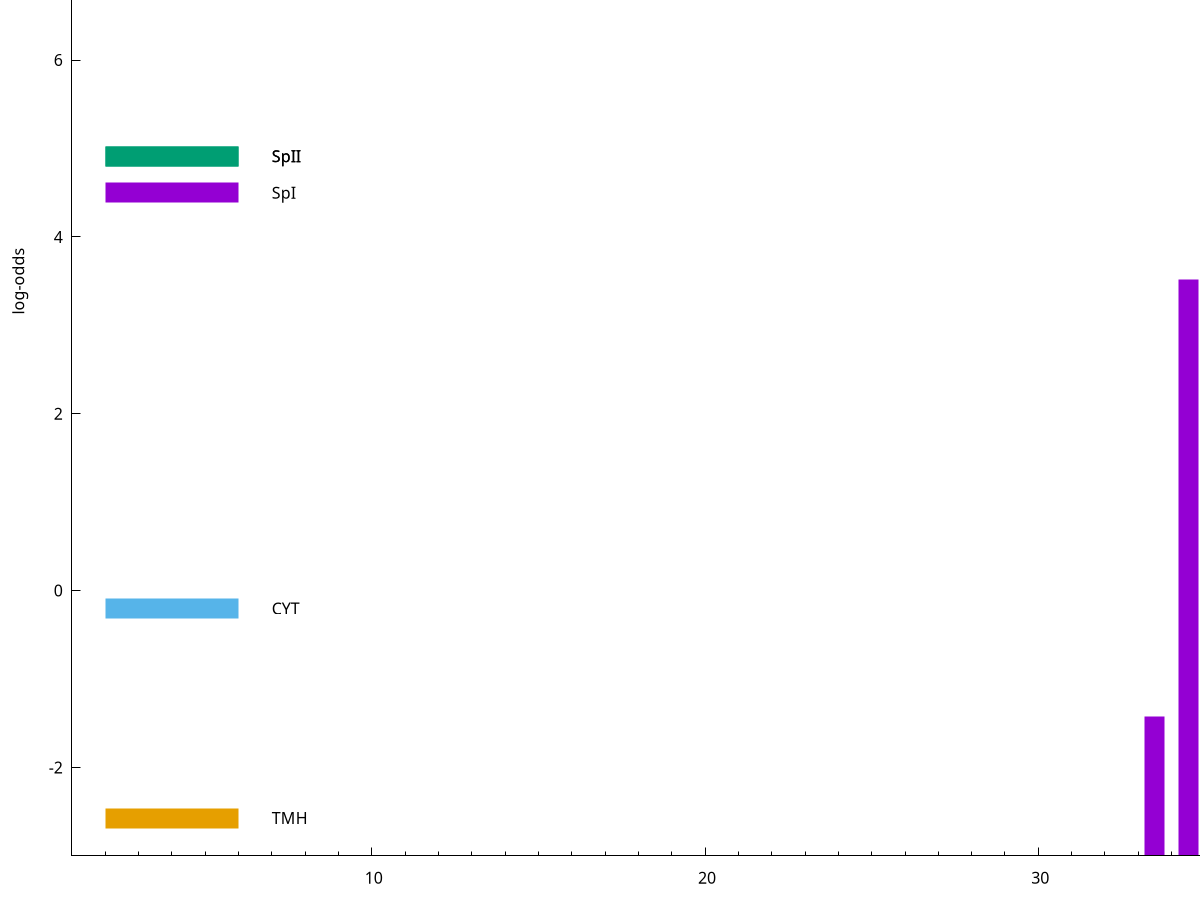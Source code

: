 set title "LipoP predictions for SRR5666608.gff"
set size 2., 1.4
set xrange [1:70] 
set mxtics 10
set yrange [-3:10]
set y2range [0:13]
set ylabel "log-odds"
set term postscript eps color solid "Helvetica" 30
set output "SRR5666608.gff8.eps"
set arrow from 2,4.91063 to 6,4.91063 nohead lt 2 lw 20
set label "SpII" at 7,4.91063
set arrow from 2,4.49892 to 6,4.49892 nohead lt 1 lw 20
set label "SpI" at 7,4.49892
set arrow from 2,-0.200913 to 6,-0.200913 nohead lt 3 lw 20
set label "CYT" at 7,-0.200913
set arrow from 2,-2.57175 to 6,-2.57175 nohead lt 4 lw 20
set label "TMH" at 7,-2.57175
set arrow from 2,4.91063 to 6,4.91063 nohead lt 2 lw 20
set label "SpII" at 7,4.91063
# NOTE: The scores below are the log-odds scores with the threshold
# NOTE: subtracted (a hack to make gnuplot make the histogram all
# NOTE: look nice).
plot "-" axes x1y2 title "" with impulses lt 2 lw 20, "-" axes x1y2 title "" with impulses lt 1 lw 20
38.500000 7.910070
e
34.500000 6.519180
36.500000 4.942160
42.500000 4.911860
40.500000 3.941866
38.500000 1.805000
39.500000 1.684320
33.500000 1.571810
45.500000 0.321530
44.500000 0.150130
e
exit
